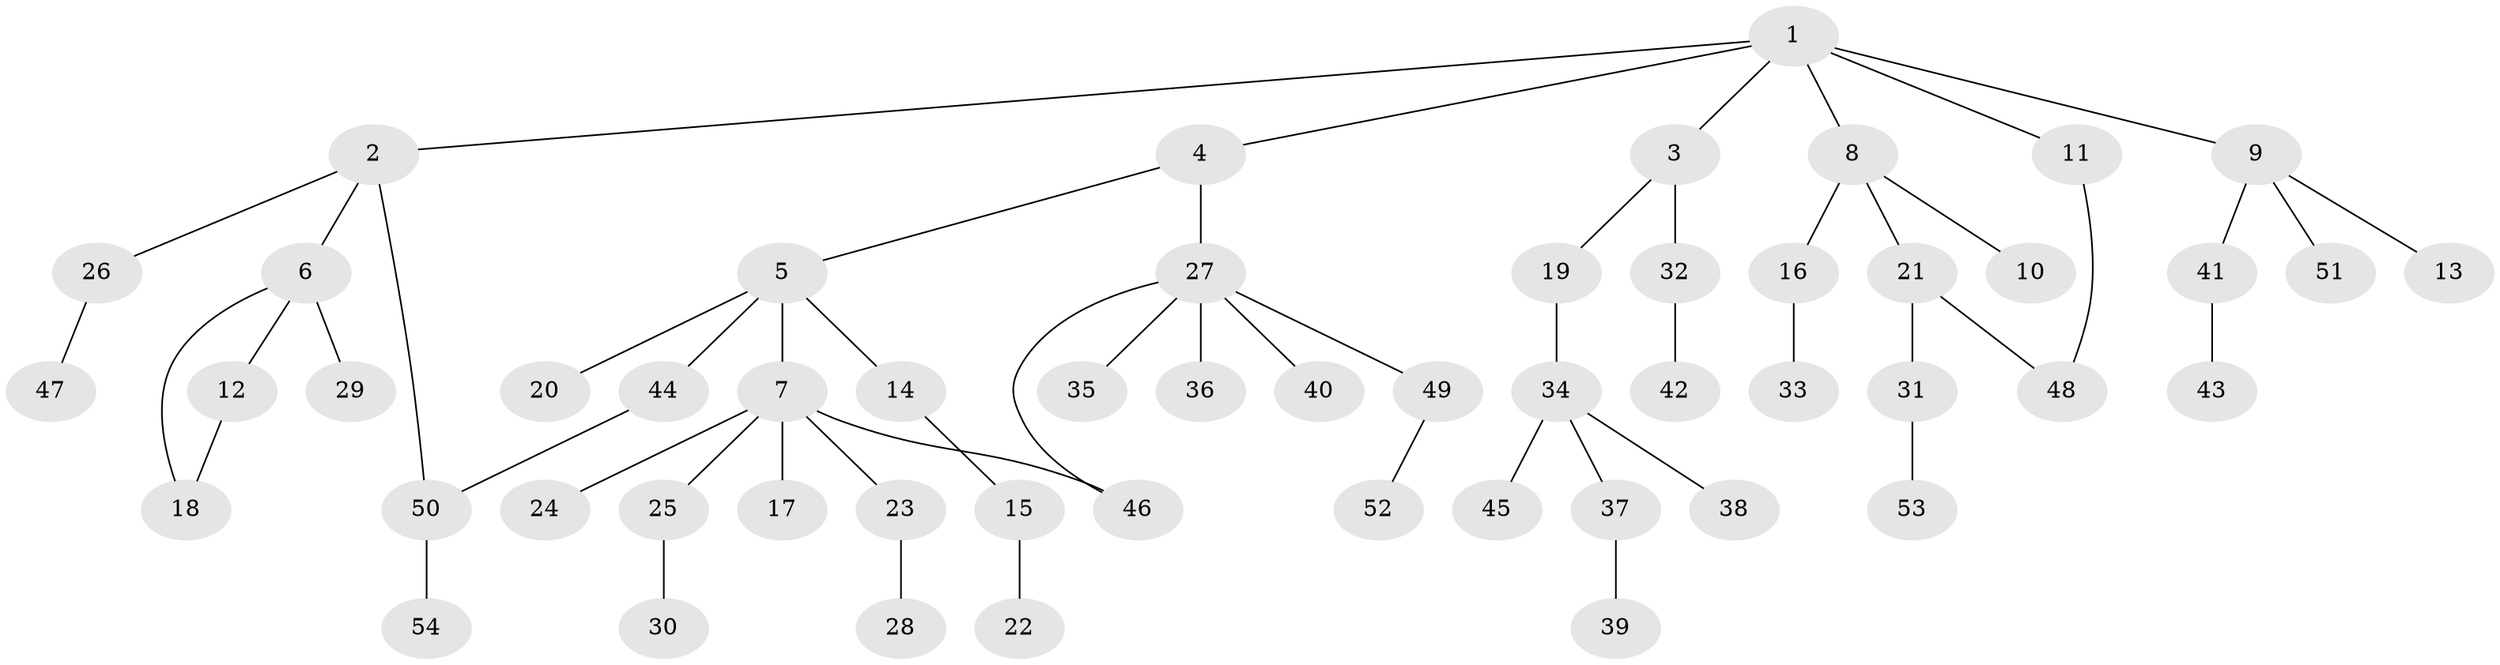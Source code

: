 // coarse degree distribution, {1: 0.75, 2: 0.125, 5: 0.0625, 9: 0.0625}
// Generated by graph-tools (version 1.1) at 2025/45/03/04/25 21:45:19]
// undirected, 54 vertices, 57 edges
graph export_dot {
graph [start="1"]
  node [color=gray90,style=filled];
  1;
  2;
  3;
  4;
  5;
  6;
  7;
  8;
  9;
  10;
  11;
  12;
  13;
  14;
  15;
  16;
  17;
  18;
  19;
  20;
  21;
  22;
  23;
  24;
  25;
  26;
  27;
  28;
  29;
  30;
  31;
  32;
  33;
  34;
  35;
  36;
  37;
  38;
  39;
  40;
  41;
  42;
  43;
  44;
  45;
  46;
  47;
  48;
  49;
  50;
  51;
  52;
  53;
  54;
  1 -- 2;
  1 -- 3;
  1 -- 4;
  1 -- 8;
  1 -- 9;
  1 -- 11;
  2 -- 6;
  2 -- 26;
  2 -- 50;
  3 -- 19;
  3 -- 32;
  4 -- 5;
  4 -- 27;
  5 -- 7;
  5 -- 14;
  5 -- 20;
  5 -- 44;
  6 -- 12;
  6 -- 18;
  6 -- 29;
  7 -- 17;
  7 -- 23;
  7 -- 24;
  7 -- 25;
  7 -- 46;
  8 -- 10;
  8 -- 16;
  8 -- 21;
  9 -- 13;
  9 -- 41;
  9 -- 51;
  11 -- 48;
  12 -- 18;
  14 -- 15;
  15 -- 22;
  16 -- 33;
  19 -- 34;
  21 -- 31;
  21 -- 48;
  23 -- 28;
  25 -- 30;
  26 -- 47;
  27 -- 35;
  27 -- 36;
  27 -- 40;
  27 -- 46;
  27 -- 49;
  31 -- 53;
  32 -- 42;
  34 -- 37;
  34 -- 38;
  34 -- 45;
  37 -- 39;
  41 -- 43;
  44 -- 50;
  49 -- 52;
  50 -- 54;
}
